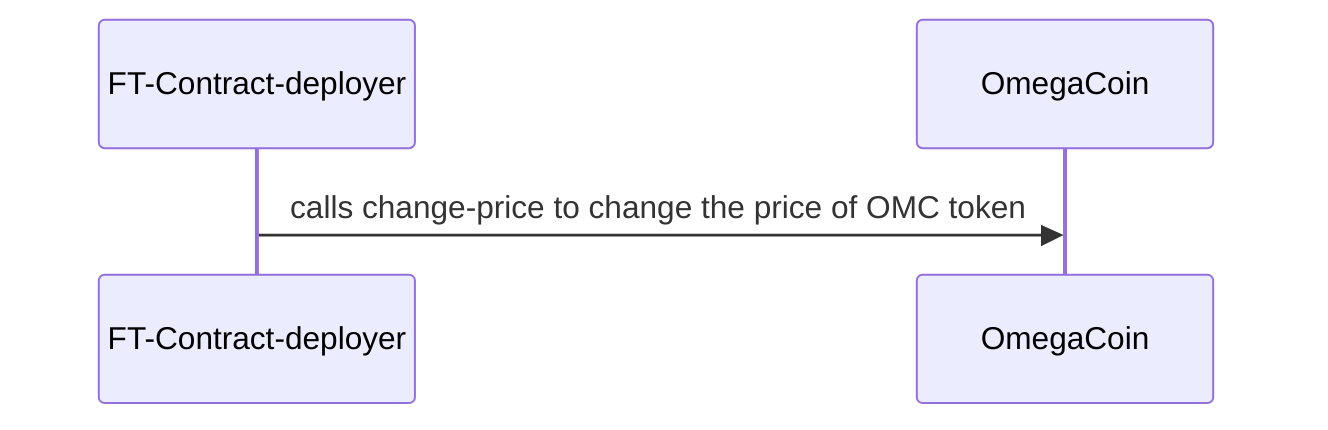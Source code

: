 sequenceDiagram
  FT-Contract-deployer->>OmegaCoin: calls change-price to change the price of OMC token